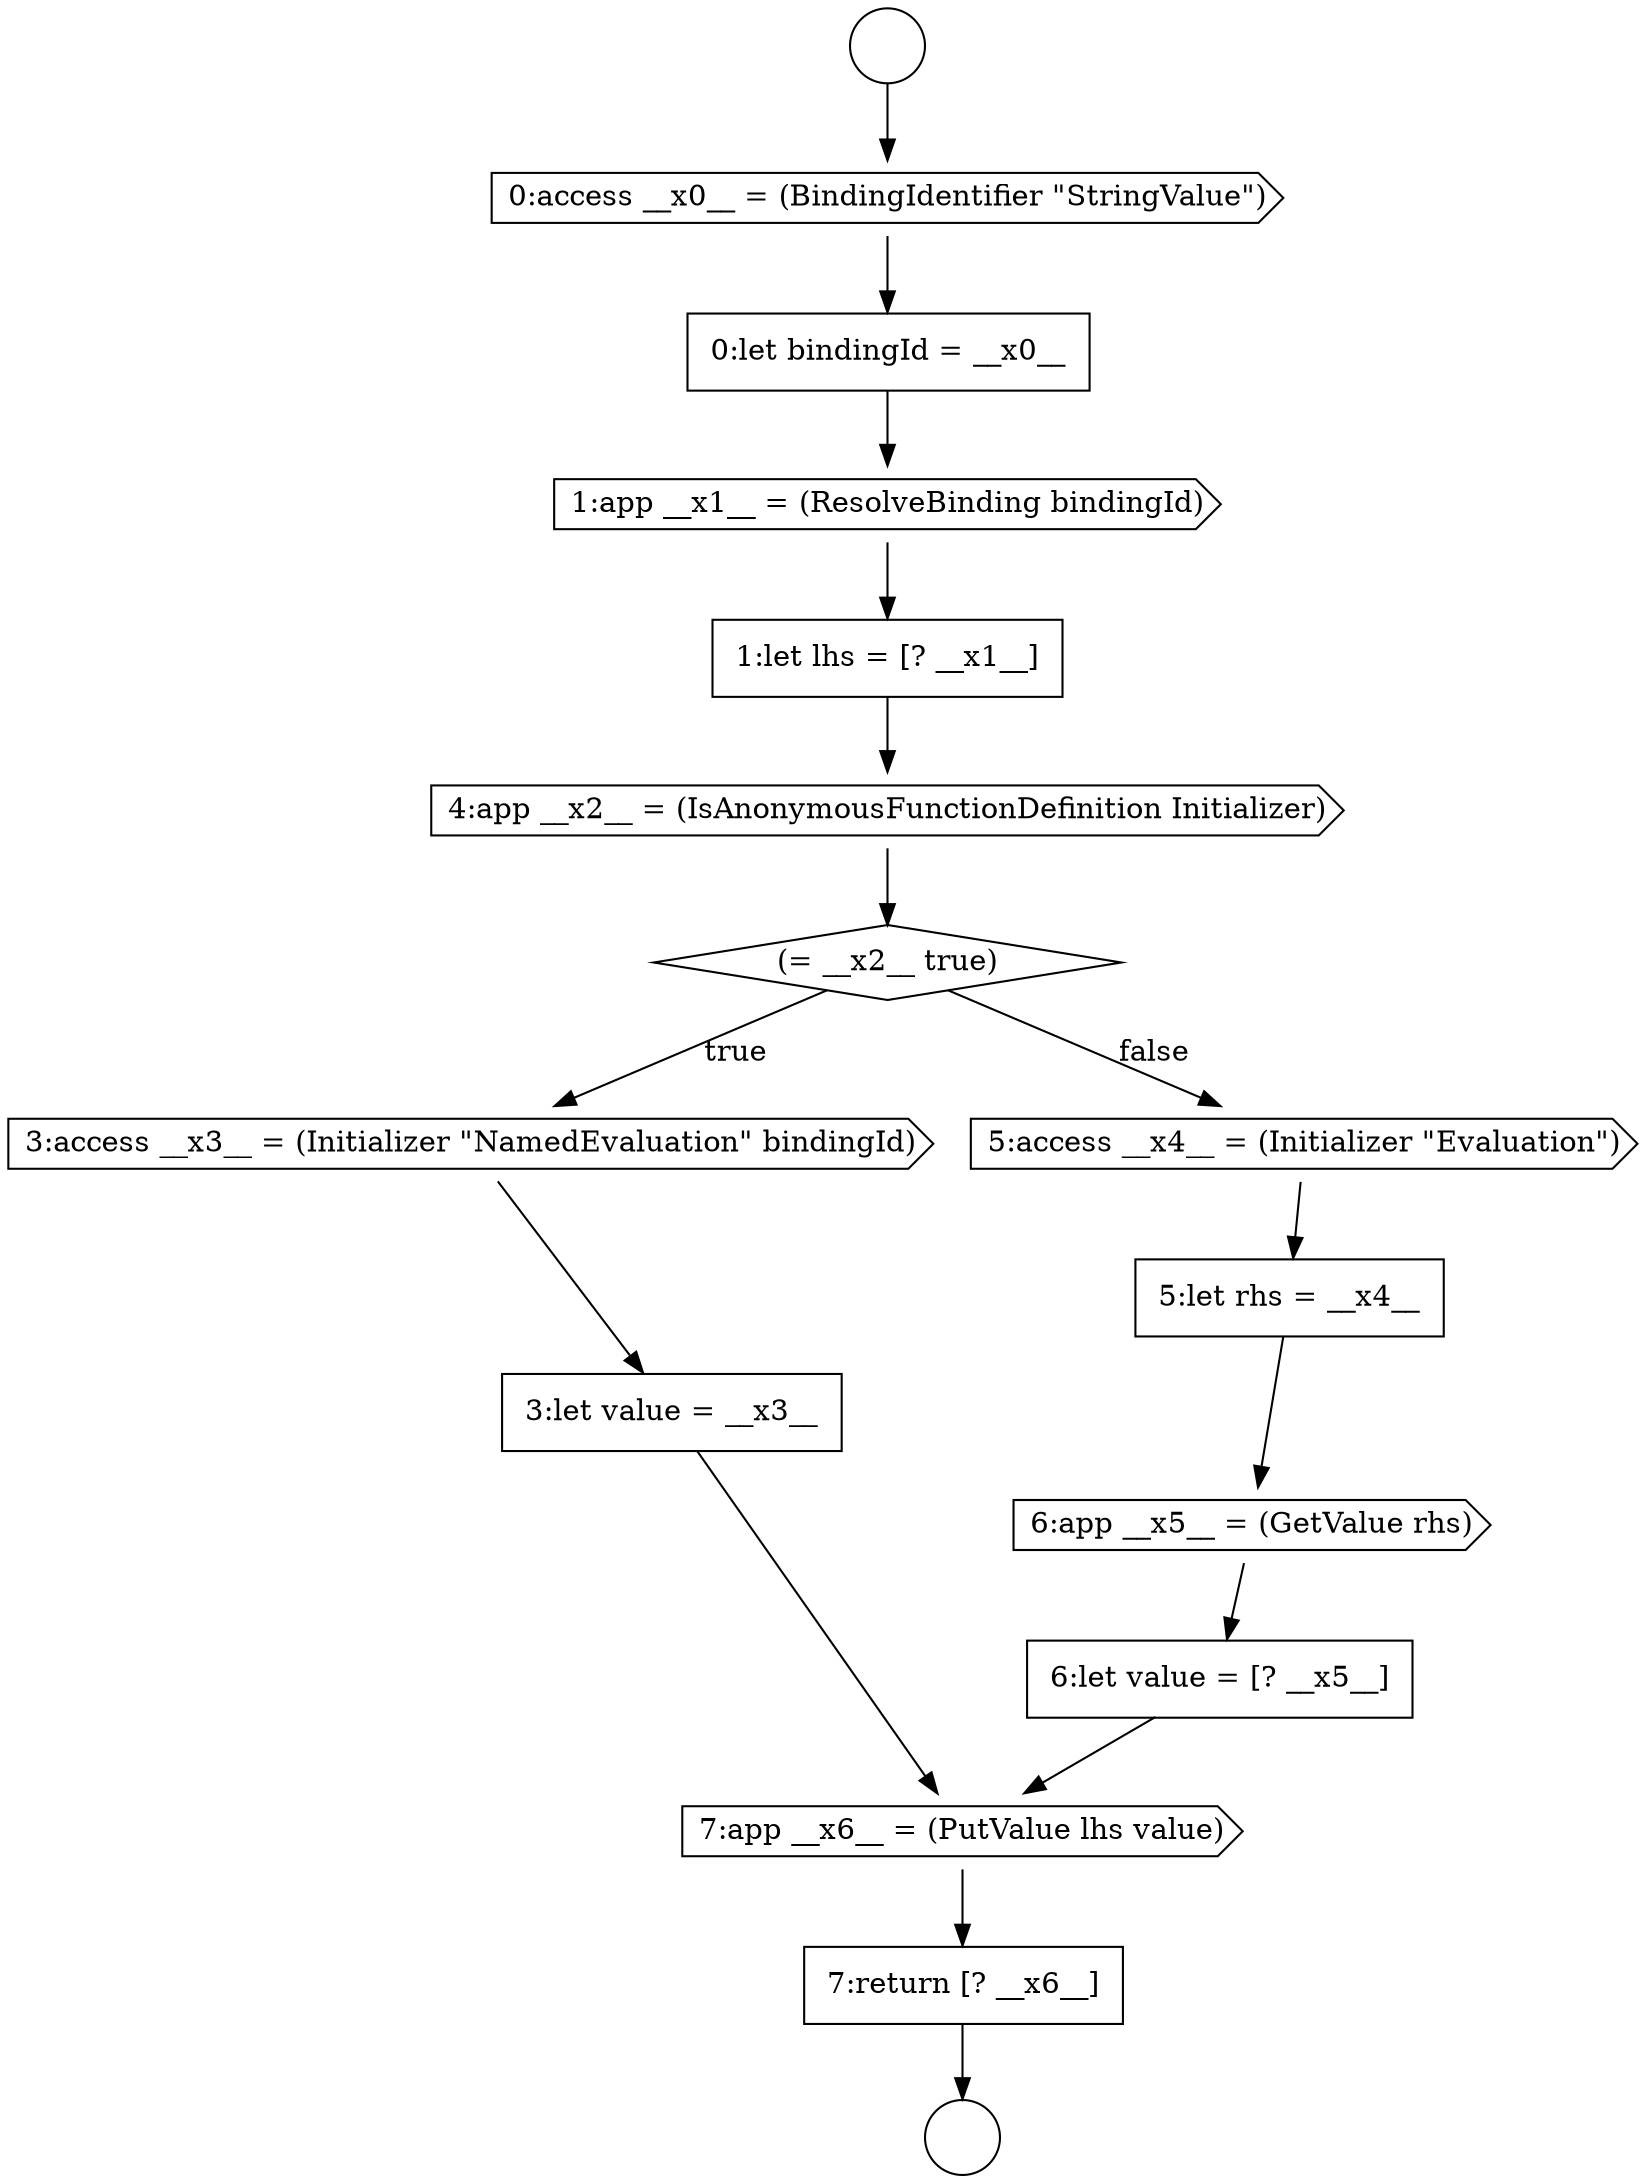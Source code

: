 digraph {
  node6602 [shape=circle label=" " color="black" fillcolor="white" style=filled]
  node6608 [shape=cds, label=<<font color="black">4:app __x2__ = (IsAnonymousFunctionDefinition Initializer)</font>> color="black" fillcolor="white" style=filled]
  node6611 [shape=none, margin=0, label=<<font color="black">
    <table border="0" cellborder="1" cellspacing="0" cellpadding="10">
      <tr><td align="left">3:let value = __x3__</td></tr>
    </table>
  </font>> color="black" fillcolor="white" style=filled]
  node6616 [shape=cds, label=<<font color="black">7:app __x6__ = (PutValue lhs value)</font>> color="black" fillcolor="white" style=filled]
  node6605 [shape=none, margin=0, label=<<font color="black">
    <table border="0" cellborder="1" cellspacing="0" cellpadding="10">
      <tr><td align="left">0:let bindingId = __x0__</td></tr>
    </table>
  </font>> color="black" fillcolor="white" style=filled]
  node6603 [shape=circle label=" " color="black" fillcolor="white" style=filled]
  node6610 [shape=cds, label=<<font color="black">3:access __x3__ = (Initializer &quot;NamedEvaluation&quot; bindingId)</font>> color="black" fillcolor="white" style=filled]
  node6615 [shape=none, margin=0, label=<<font color="black">
    <table border="0" cellborder="1" cellspacing="0" cellpadding="10">
      <tr><td align="left">6:let value = [? __x5__]</td></tr>
    </table>
  </font>> color="black" fillcolor="white" style=filled]
  node6607 [shape=none, margin=0, label=<<font color="black">
    <table border="0" cellborder="1" cellspacing="0" cellpadding="10">
      <tr><td align="left">1:let lhs = [? __x1__]</td></tr>
    </table>
  </font>> color="black" fillcolor="white" style=filled]
  node6612 [shape=cds, label=<<font color="black">5:access __x4__ = (Initializer &quot;Evaluation&quot;)</font>> color="black" fillcolor="white" style=filled]
  node6617 [shape=none, margin=0, label=<<font color="black">
    <table border="0" cellborder="1" cellspacing="0" cellpadding="10">
      <tr><td align="left">7:return [? __x6__]</td></tr>
    </table>
  </font>> color="black" fillcolor="white" style=filled]
  node6606 [shape=cds, label=<<font color="black">1:app __x1__ = (ResolveBinding bindingId)</font>> color="black" fillcolor="white" style=filled]
  node6613 [shape=none, margin=0, label=<<font color="black">
    <table border="0" cellborder="1" cellspacing="0" cellpadding="10">
      <tr><td align="left">5:let rhs = __x4__</td></tr>
    </table>
  </font>> color="black" fillcolor="white" style=filled]
  node6604 [shape=cds, label=<<font color="black">0:access __x0__ = (BindingIdentifier &quot;StringValue&quot;)</font>> color="black" fillcolor="white" style=filled]
  node6609 [shape=diamond, label=<<font color="black">(= __x2__ true)</font>> color="black" fillcolor="white" style=filled]
  node6614 [shape=cds, label=<<font color="black">6:app __x5__ = (GetValue rhs)</font>> color="black" fillcolor="white" style=filled]
  node6612 -> node6613 [ color="black"]
  node6606 -> node6607 [ color="black"]
  node6617 -> node6603 [ color="black"]
  node6611 -> node6616 [ color="black"]
  node6610 -> node6611 [ color="black"]
  node6607 -> node6608 [ color="black"]
  node6602 -> node6604 [ color="black"]
  node6615 -> node6616 [ color="black"]
  node6605 -> node6606 [ color="black"]
  node6608 -> node6609 [ color="black"]
  node6604 -> node6605 [ color="black"]
  node6609 -> node6610 [label=<<font color="black">true</font>> color="black"]
  node6609 -> node6612 [label=<<font color="black">false</font>> color="black"]
  node6614 -> node6615 [ color="black"]
  node6616 -> node6617 [ color="black"]
  node6613 -> node6614 [ color="black"]
}

